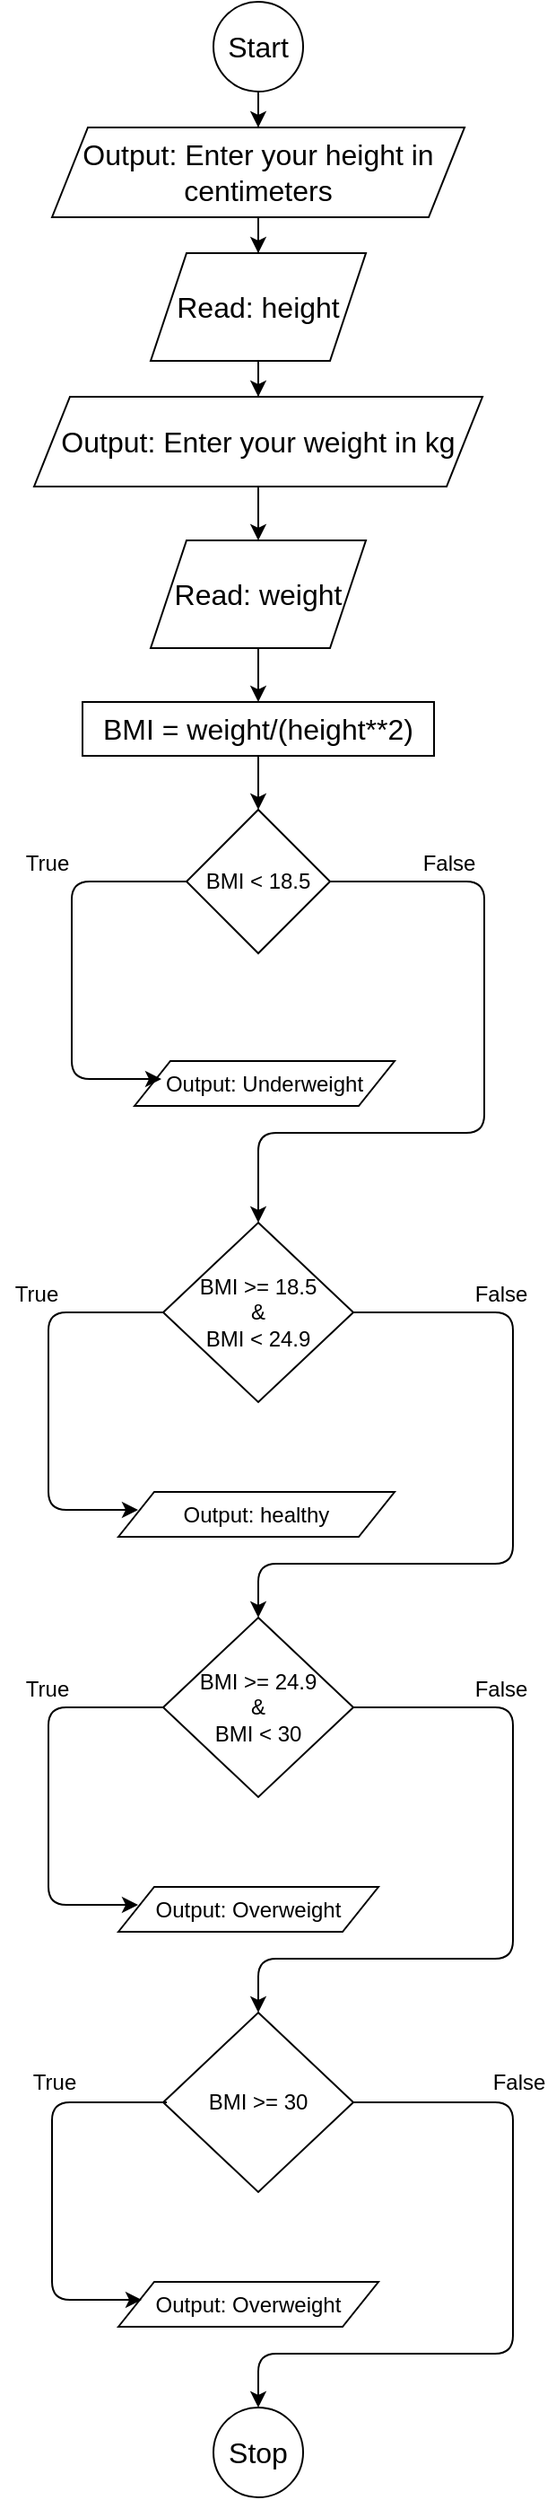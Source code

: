 <mxfile version="15.2.1" type="github">
  <diagram id="7E-6a_wm5IUX7yj6WJJt" name="Page-1">
    <mxGraphModel dx="1094" dy="562" grid="1" gridSize="10" guides="1" tooltips="1" connect="1" arrows="1" fold="1" page="1" pageScale="1" pageWidth="827" pageHeight="1169" math="0" shadow="0">
      <root>
        <mxCell id="0" />
        <mxCell id="1" parent="0" />
        <mxCell id="N9sGpudEEhFMmDOmccH8-6" value="" style="edgeStyle=orthogonalEdgeStyle;rounded=0;orthogonalLoop=1;jettySize=auto;html=1;" edge="1" parent="1" source="N9sGpudEEhFMmDOmccH8-1" target="N9sGpudEEhFMmDOmccH8-2">
          <mxGeometry relative="1" as="geometry" />
        </mxCell>
        <mxCell id="N9sGpudEEhFMmDOmccH8-1" value="&lt;font style=&quot;font-size: 16px&quot;&gt;Start&lt;/font&gt;" style="ellipse;whiteSpace=wrap;html=1;aspect=fixed;" vertex="1" parent="1">
          <mxGeometry x="389" y="20" width="50" height="50" as="geometry" />
        </mxCell>
        <mxCell id="N9sGpudEEhFMmDOmccH8-8" value="" style="edgeStyle=orthogonalEdgeStyle;rounded=0;orthogonalLoop=1;jettySize=auto;html=1;" edge="1" parent="1" source="N9sGpudEEhFMmDOmccH8-2" target="N9sGpudEEhFMmDOmccH8-7">
          <mxGeometry relative="1" as="geometry" />
        </mxCell>
        <mxCell id="N9sGpudEEhFMmDOmccH8-2" value="&lt;font style=&quot;font-size: 16px&quot;&gt;Output: Enter your height in centimeters&lt;/font&gt;" style="shape=parallelogram;perimeter=parallelogramPerimeter;whiteSpace=wrap;html=1;fixedSize=1;" vertex="1" parent="1">
          <mxGeometry x="299" y="90" width="230" height="50" as="geometry" />
        </mxCell>
        <mxCell id="N9sGpudEEhFMmDOmccH8-10" value="" style="edgeStyle=orthogonalEdgeStyle;rounded=0;orthogonalLoop=1;jettySize=auto;html=1;" edge="1" parent="1" source="N9sGpudEEhFMmDOmccH8-7" target="N9sGpudEEhFMmDOmccH8-9">
          <mxGeometry relative="1" as="geometry" />
        </mxCell>
        <mxCell id="N9sGpudEEhFMmDOmccH8-7" value="&lt;font style=&quot;font-size: 16px&quot;&gt;Read: height&lt;/font&gt;" style="shape=parallelogram;perimeter=parallelogramPerimeter;whiteSpace=wrap;html=1;fixedSize=1;" vertex="1" parent="1">
          <mxGeometry x="354" y="160" width="120" height="60" as="geometry" />
        </mxCell>
        <mxCell id="N9sGpudEEhFMmDOmccH8-12" value="" style="edgeStyle=orthogonalEdgeStyle;rounded=0;orthogonalLoop=1;jettySize=auto;html=1;" edge="1" parent="1" source="N9sGpudEEhFMmDOmccH8-9" target="N9sGpudEEhFMmDOmccH8-11">
          <mxGeometry relative="1" as="geometry" />
        </mxCell>
        <mxCell id="N9sGpudEEhFMmDOmccH8-9" value="&lt;font style=&quot;font-size: 16px&quot;&gt;Output: Enter your weight in kg&lt;/font&gt;" style="shape=parallelogram;perimeter=parallelogramPerimeter;whiteSpace=wrap;html=1;fixedSize=1;" vertex="1" parent="1">
          <mxGeometry x="289" y="240" width="250" height="50" as="geometry" />
        </mxCell>
        <mxCell id="N9sGpudEEhFMmDOmccH8-14" value="" style="edgeStyle=orthogonalEdgeStyle;rounded=0;orthogonalLoop=1;jettySize=auto;html=1;" edge="1" parent="1" source="N9sGpudEEhFMmDOmccH8-11" target="N9sGpudEEhFMmDOmccH8-13">
          <mxGeometry relative="1" as="geometry" />
        </mxCell>
        <mxCell id="N9sGpudEEhFMmDOmccH8-11" value="&lt;font style=&quot;font-size: 16px&quot;&gt;Read: weight&lt;/font&gt;" style="shape=parallelogram;perimeter=parallelogramPerimeter;whiteSpace=wrap;html=1;fixedSize=1;" vertex="1" parent="1">
          <mxGeometry x="354" y="320" width="120" height="60" as="geometry" />
        </mxCell>
        <mxCell id="N9sGpudEEhFMmDOmccH8-16" value="" style="edgeStyle=orthogonalEdgeStyle;rounded=0;orthogonalLoop=1;jettySize=auto;html=1;" edge="1" parent="1" source="N9sGpudEEhFMmDOmccH8-13" target="N9sGpudEEhFMmDOmccH8-15">
          <mxGeometry relative="1" as="geometry" />
        </mxCell>
        <mxCell id="N9sGpudEEhFMmDOmccH8-13" value="&lt;font style=&quot;font-size: 16px&quot;&gt;BMI = weight/(height**2)&lt;/font&gt;" style="rounded=0;whiteSpace=wrap;html=1;" vertex="1" parent="1">
          <mxGeometry x="316" y="410" width="196" height="30" as="geometry" />
        </mxCell>
        <mxCell id="N9sGpudEEhFMmDOmccH8-15" value="BMI &amp;lt; 18.5" style="rhombus;whiteSpace=wrap;html=1;" vertex="1" parent="1">
          <mxGeometry x="374" y="470" width="80" height="80" as="geometry" />
        </mxCell>
        <mxCell id="N9sGpudEEhFMmDOmccH8-17" value="BMI &amp;gt;= 18.5&lt;br&gt;&amp;amp;&lt;br&gt;BMI &amp;lt; 24.9" style="rhombus;whiteSpace=wrap;html=1;" vertex="1" parent="1">
          <mxGeometry x="361" y="700" width="106" height="100" as="geometry" />
        </mxCell>
        <mxCell id="N9sGpudEEhFMmDOmccH8-18" value="BMI &amp;gt;= 24.9&lt;br&gt;&amp;amp;&lt;br&gt;BMI &amp;lt; 30" style="rhombus;whiteSpace=wrap;html=1;" vertex="1" parent="1">
          <mxGeometry x="361" y="920" width="106" height="100" as="geometry" />
        </mxCell>
        <mxCell id="N9sGpudEEhFMmDOmccH8-19" value="BMI &amp;gt;= 30" style="rhombus;whiteSpace=wrap;html=1;" vertex="1" parent="1">
          <mxGeometry x="361" y="1140" width="106" height="100" as="geometry" />
        </mxCell>
        <mxCell id="N9sGpudEEhFMmDOmccH8-23" value="Output: Underweight" style="shape=parallelogram;perimeter=parallelogramPerimeter;whiteSpace=wrap;html=1;fixedSize=1;" vertex="1" parent="1">
          <mxGeometry x="345" y="610" width="145" height="25" as="geometry" />
        </mxCell>
        <mxCell id="N9sGpudEEhFMmDOmccH8-25" value="" style="endArrow=classic;html=1;exitX=0;exitY=0.5;exitDx=0;exitDy=0;" edge="1" parent="1" source="N9sGpudEEhFMmDOmccH8-15">
          <mxGeometry width="50" height="50" relative="1" as="geometry">
            <mxPoint x="290" y="620" as="sourcePoint" />
            <mxPoint x="360" y="620" as="targetPoint" />
            <Array as="points">
              <mxPoint x="310" y="510" />
              <mxPoint x="310" y="620" />
            </Array>
          </mxGeometry>
        </mxCell>
        <mxCell id="N9sGpudEEhFMmDOmccH8-27" value="True" style="text;html=1;align=center;verticalAlign=middle;resizable=0;points=[];autosize=1;strokeColor=none;fillColor=none;" vertex="1" parent="1">
          <mxGeometry x="276" y="490" width="40" height="20" as="geometry" />
        </mxCell>
        <mxCell id="N9sGpudEEhFMmDOmccH8-30" value="" style="endArrow=classic;html=1;entryX=0.5;entryY=0;entryDx=0;entryDy=0;exitX=1;exitY=0.5;exitDx=0;exitDy=0;" edge="1" parent="1" source="N9sGpudEEhFMmDOmccH8-15" target="N9sGpudEEhFMmDOmccH8-17">
          <mxGeometry width="50" height="50" relative="1" as="geometry">
            <mxPoint x="390" y="680" as="sourcePoint" />
            <mxPoint x="440" y="630" as="targetPoint" />
            <Array as="points">
              <mxPoint x="540" y="510" />
              <mxPoint x="540" y="650" />
              <mxPoint x="414" y="650" />
            </Array>
          </mxGeometry>
        </mxCell>
        <mxCell id="N9sGpudEEhFMmDOmccH8-31" value="False" style="text;html=1;align=center;verticalAlign=middle;resizable=0;points=[];autosize=1;strokeColor=none;fillColor=none;" vertex="1" parent="1">
          <mxGeometry x="500" y="490" width="40" height="20" as="geometry" />
        </mxCell>
        <mxCell id="N9sGpudEEhFMmDOmccH8-32" value="Output: healthy" style="shape=parallelogram;perimeter=parallelogramPerimeter;whiteSpace=wrap;html=1;fixedSize=1;" vertex="1" parent="1">
          <mxGeometry x="336" y="850" width="154" height="25" as="geometry" />
        </mxCell>
        <mxCell id="N9sGpudEEhFMmDOmccH8-33" value="" style="endArrow=classic;html=1;exitX=0;exitY=0.5;exitDx=0;exitDy=0;" edge="1" parent="1">
          <mxGeometry width="50" height="50" relative="1" as="geometry">
            <mxPoint x="361" y="750" as="sourcePoint" />
            <mxPoint x="347" y="860" as="targetPoint" />
            <Array as="points">
              <mxPoint x="297" y="750" />
              <mxPoint x="297" y="860" />
            </Array>
          </mxGeometry>
        </mxCell>
        <mxCell id="N9sGpudEEhFMmDOmccH8-34" value="" style="endArrow=classic;html=1;entryX=0.5;entryY=0;entryDx=0;entryDy=0;exitX=1;exitY=0.5;exitDx=0;exitDy=0;" edge="1" parent="1" source="N9sGpudEEhFMmDOmccH8-17" target="N9sGpudEEhFMmDOmccH8-18">
          <mxGeometry width="50" height="50" relative="1" as="geometry">
            <mxPoint x="510" y="750" as="sourcePoint" />
            <mxPoint x="430" y="940" as="targetPoint" />
            <Array as="points">
              <mxPoint x="556" y="750" />
              <mxPoint x="556" y="890" />
              <mxPoint x="414" y="890" />
            </Array>
          </mxGeometry>
        </mxCell>
        <mxCell id="N9sGpudEEhFMmDOmccH8-35" value="True" style="text;html=1;align=center;verticalAlign=middle;resizable=0;points=[];autosize=1;strokeColor=none;fillColor=none;" vertex="1" parent="1">
          <mxGeometry x="270" y="730" width="40" height="20" as="geometry" />
        </mxCell>
        <mxCell id="N9sGpudEEhFMmDOmccH8-36" value="False" style="text;html=1;align=center;verticalAlign=middle;resizable=0;points=[];autosize=1;strokeColor=none;fillColor=none;" vertex="1" parent="1">
          <mxGeometry x="529" y="730" width="40" height="20" as="geometry" />
        </mxCell>
        <mxCell id="N9sGpudEEhFMmDOmccH8-37" value="" style="endArrow=classic;html=1;exitX=0;exitY=0.5;exitDx=0;exitDy=0;" edge="1" parent="1">
          <mxGeometry width="50" height="50" relative="1" as="geometry">
            <mxPoint x="361" y="970" as="sourcePoint" />
            <mxPoint x="347" y="1080" as="targetPoint" />
            <Array as="points">
              <mxPoint x="297" y="970" />
              <mxPoint x="297" y="1010" />
              <mxPoint x="297" y="1080" />
            </Array>
          </mxGeometry>
        </mxCell>
        <mxCell id="N9sGpudEEhFMmDOmccH8-38" value="" style="endArrow=classic;html=1;entryX=0.5;entryY=0;entryDx=0;entryDy=0;exitX=1;exitY=0.5;exitDx=0;exitDy=0;" edge="1" parent="1">
          <mxGeometry width="50" height="50" relative="1" as="geometry">
            <mxPoint x="467" y="970" as="sourcePoint" />
            <mxPoint x="414" y="1140" as="targetPoint" />
            <Array as="points">
              <mxPoint x="556" y="970" />
              <mxPoint x="556" y="1110" />
              <mxPoint x="414" y="1110" />
            </Array>
          </mxGeometry>
        </mxCell>
        <mxCell id="N9sGpudEEhFMmDOmccH8-39" value="Output: Overweight" style="shape=parallelogram;perimeter=parallelogramPerimeter;whiteSpace=wrap;html=1;fixedSize=1;" vertex="1" parent="1">
          <mxGeometry x="336" y="1070" width="145" height="25" as="geometry" />
        </mxCell>
        <mxCell id="N9sGpudEEhFMmDOmccH8-40" value="Output: Overweight" style="shape=parallelogram;perimeter=parallelogramPerimeter;whiteSpace=wrap;html=1;fixedSize=1;" vertex="1" parent="1">
          <mxGeometry x="336" y="1290" width="145" height="25" as="geometry" />
        </mxCell>
        <mxCell id="N9sGpudEEhFMmDOmccH8-41" value="" style="endArrow=classic;html=1;exitX=0;exitY=0.5;exitDx=0;exitDy=0;" edge="1" parent="1">
          <mxGeometry width="50" height="50" relative="1" as="geometry">
            <mxPoint x="363" y="1190" as="sourcePoint" />
            <mxPoint x="349" y="1300" as="targetPoint" />
            <Array as="points">
              <mxPoint x="299" y="1190" />
              <mxPoint x="299" y="1230" />
              <mxPoint x="299" y="1300" />
            </Array>
          </mxGeometry>
        </mxCell>
        <mxCell id="N9sGpudEEhFMmDOmccH8-42" value="" style="endArrow=classic;html=1;entryX=0.5;entryY=0;entryDx=0;entryDy=0;exitX=1;exitY=0.5;exitDx=0;exitDy=0;" edge="1" parent="1">
          <mxGeometry width="50" height="50" relative="1" as="geometry">
            <mxPoint x="467" y="1190" as="sourcePoint" />
            <mxPoint x="414" y="1360" as="targetPoint" />
            <Array as="points">
              <mxPoint x="556" y="1190" />
              <mxPoint x="556" y="1330" />
              <mxPoint x="414" y="1330" />
            </Array>
          </mxGeometry>
        </mxCell>
        <mxCell id="N9sGpudEEhFMmDOmccH8-43" value="True" style="text;html=1;align=center;verticalAlign=middle;resizable=0;points=[];autosize=1;strokeColor=none;fillColor=none;" vertex="1" parent="1">
          <mxGeometry x="276" y="950" width="40" height="20" as="geometry" />
        </mxCell>
        <mxCell id="N9sGpudEEhFMmDOmccH8-44" value="True" style="text;html=1;align=center;verticalAlign=middle;resizable=0;points=[];autosize=1;strokeColor=none;fillColor=none;" vertex="1" parent="1">
          <mxGeometry x="280" y="1169" width="40" height="20" as="geometry" />
        </mxCell>
        <mxCell id="N9sGpudEEhFMmDOmccH8-45" value="False" style="text;html=1;align=center;verticalAlign=middle;resizable=0;points=[];autosize=1;strokeColor=none;fillColor=none;" vertex="1" parent="1">
          <mxGeometry x="529" y="950" width="40" height="20" as="geometry" />
        </mxCell>
        <mxCell id="N9sGpudEEhFMmDOmccH8-46" value="False" style="text;html=1;align=center;verticalAlign=middle;resizable=0;points=[];autosize=1;strokeColor=none;fillColor=none;" vertex="1" parent="1">
          <mxGeometry x="539" y="1169" width="40" height="20" as="geometry" />
        </mxCell>
        <mxCell id="N9sGpudEEhFMmDOmccH8-47" value="&lt;span style=&quot;font-size: 16px&quot;&gt;Stop&lt;/span&gt;" style="ellipse;whiteSpace=wrap;html=1;aspect=fixed;" vertex="1" parent="1">
          <mxGeometry x="389" y="1360" width="50" height="50" as="geometry" />
        </mxCell>
      </root>
    </mxGraphModel>
  </diagram>
</mxfile>
